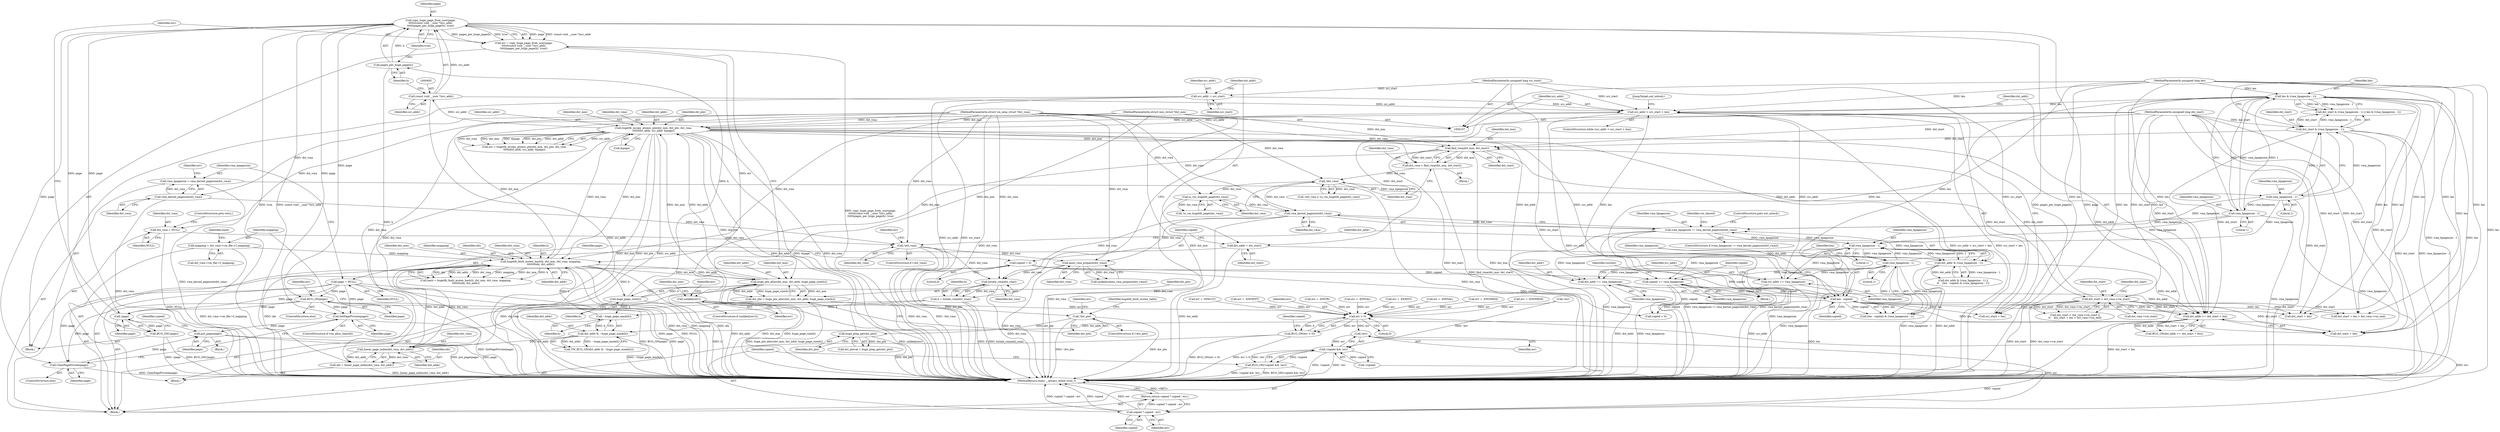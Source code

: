 digraph "0_linux_29ec90660d68bbdd69507c1c8b4e33aa299278b1_2@API" {
"1000402" [label="(Call,copy_huge_page_from_user(page,\n\t\t\t\t\t\t(const void __user *)src_addr,\n\t\t\t\t\t\tpages_per_huge_page(h), true))"];
"1000398" [label="(Call,!page)"];
"1000402" [label="(Call,copy_huge_page_from_user(page,\n\t\t\t\t\t\t(const void __user *)src_addr,\n\t\t\t\t\t\tpages_per_huge_page(h), true))"];
"1000404" [label="(Call,(const void __user *)src_addr)"];
"1000368" [label="(Call,hugetlb_mcopy_atomic_pte(dst_mm, dst_pte, dst_vma,\n\t\t\t\t\t\tdst_addr, src_addr, &page))"];
"1000332" [label="(Call,huge_pte_alloc(dst_mm, dst_addr, huge_page_size(h)))"];
"1000314" [label="(Call,hugetlb_fault_mutex_hash(h, dst_mm, dst_vma, mapping,\n\t\t\t\t\t\t\t\tidx, dst_addr))"];
"1000298" [label="(Call,~huge_page_mask(h))"];
"1000335" [label="(Call,huge_page_size(h))"];
"1000277" [label="(Call,h = hstate_vma(dst_vma))"];
"1000279" [label="(Call,hstate_vma(dst_vma))"];
"1000188" [label="(Call,!dst_vma)"];
"1000167" [label="(Call,vma_kernel_pagesize(dst_vma))"];
"1000109" [label="(MethodParameterIn,struct vm_area_struct *dst_vma)"];
"1000424" [label="(Call,dst_vma = NULL)"];
"1000238" [label="(Call,vma_kernel_pagesize(dst_vma))"];
"1000205" [label="(Call,is_vm_hugetlb_page(dst_vma))"];
"1000202" [label="(Call,!dst_vma)"];
"1000195" [label="(Call,dst_vma = find_vma(dst_mm, dst_start))"];
"1000197" [label="(Call,find_vma(dst_mm, dst_start))"];
"1000108" [label="(MethodParameterIn,struct mm_struct *dst_mm)"];
"1000175" [label="(Call,dst_start & (vma_hpagesize - 1))"];
"1000110" [label="(MethodParameterIn,unsigned long dst_start)"];
"1000177" [label="(Call,vma_hpagesize - 1)"];
"1000165" [label="(Call,vma_hpagesize = vma_kernel_pagesize(dst_vma))"];
"1000218" [label="(Call,dst_start < dst_vma->vm_start)"];
"1000274" [label="(Call,anon_vma_prepare(dst_vma))"];
"1000302" [label="(Call,linear_page_index(dst_vma, dst_addr))"];
"1000296" [label="(Call,dst_addr & ~huge_page_mask(h))"];
"1000290" [label="(Call,dst_addr >= dst_start + len)"];
"1000435" [label="(Call,dst_addr += vma_hpagesize)"];
"1000253" [label="(Call,vma_hpagesize - 1)"];
"1000236" [label="(Call,vma_hpagesize != vma_kernel_pagesize(dst_vma))"];
"1000260" [label="(Call,vma_hpagesize - 1)"];
"1000182" [label="(Call,vma_hpagesize - 1)"];
"1000251" [label="(Call,dst_addr & (vma_hpagesize - 1))"];
"1000156" [label="(Call,dst_addr = dst_start)"];
"1000112" [label="(MethodParameterIn,unsigned long len)"];
"1000180" [label="(Call,len & (vma_hpagesize - 1))"];
"1000257" [label="(Call,len - copied)"];
"1000441" [label="(Call,copied += vma_hpagesize)"];
"1000159" [label="(Call,copied = 0)"];
"1000305" [label="(Call,mapping = dst_vma->vm_file->f_mapping)"];
"1000300" [label="(Call,idx = linear_page_index(dst_vma, dst_addr))"];
"1000353" [label="(Call,huge_ptep_get(dst_pte))"];
"1000338" [label="(Call,!dst_pte)"];
"1000330" [label="(Call,dst_pte = huge_pte_alloc(dst_mm, dst_addr, huge_page_size(h)))"];
"1000282" [label="(Call,src_addr < src_start + len)"];
"1000153" [label="(Call,src_addr = src_start)"];
"1000111" [label="(MethodParameterIn,unsigned long src_start)"];
"1000438" [label="(Call,src_addr += vma_hpagesize)"];
"1000407" [label="(Call,pages_per_huge_page(h))"];
"1000429" [label="(Call,BUG_ON(page))"];
"1000162" [label="(Call,page = NULL)"];
"1000397" [label="(Call,BUG_ON(!page))"];
"1000400" [label="(Call,err = copy_huge_page_from_user(page,\n\t\t\t\t\t\t(const void __user *)src_addr,\n\t\t\t\t\t\tpages_per_huge_page(h), true))"];
"1000411" [label="(Call,unlikely(err))"];
"1000478" [label="(Call,err > 0)"];
"1000477" [label="(Call,BUG_ON(err > 0))"];
"1000485" [label="(Call,!err)"];
"1000482" [label="(Call,!copied && !err)"];
"1000481" [label="(Call,BUG_ON(!copied && !err))"];
"1000488" [label="(Call,copied ? copied : err)"];
"1000487" [label="(Return,return copied ? copied : err;)"];
"1000466" [label="(Call,SetPagePrivate(page))"];
"1000471" [label="(Call,put_page(page))"];
"1000469" [label="(Call,ClearPagePrivate(page))"];
"1000474" [label="(Call,copied < 0)"];
"1000315" [label="(Identifier,h)"];
"1000198" [label="(Identifier,dst_mm)"];
"1000429" [label="(Call,BUG_ON(page))"];
"1000182" [label="(Call,vma_hpagesize - 1)"];
"1000199" [label="(Identifier,dst_start)"];
"1000482" [label="(Call,!copied && !err)"];
"1000402" [label="(Call,copy_huge_page_from_user(page,\n\t\t\t\t\t\t(const void __user *)src_addr,\n\t\t\t\t\t\tpages_per_huge_page(h), true))"];
"1000478" [label="(Call,err > 0)"];
"1000168" [label="(Identifier,dst_vma)"];
"1000295" [label="(Call,VM_BUG_ON(dst_addr & ~huge_page_mask(h)))"];
"1000441" [label="(Call,copied += vma_hpagesize)"];
"1000438" [label="(Call,src_addr += vma_hpagesize)"];
"1000204" [label="(Call,!is_vm_hugetlb_page(dst_vma))"];
"1000338" [label="(Call,!dst_pte)"];
"1000287" [label="(Block,)"];
"1000463" [label="(Block,)"];
"1000190" [label="(Block,)"];
"1000344" [label="(Identifier,hugetlb_fault_mutex_table)"];
"1000195" [label="(Call,dst_vma = find_vma(dst_mm, dst_start))"];
"1000154" [label="(Identifier,src_addr)"];
"1000170" [label="(Identifier,err)"];
"1000337" [label="(ControlStructure,if (!dst_pte))"];
"1000348" [label="(Identifier,err)"];
"1000437" [label="(Identifier,vma_hpagesize)"];
"1000205" [label="(Call,is_vm_hugetlb_page(dst_vma))"];
"1000280" [label="(Identifier,dst_vma)"];
"1000164" [label="(Identifier,NULL)"];
"1000443" [label="(Identifier,vma_hpagesize)"];
"1000175" [label="(Call,dst_start & (vma_hpagesize - 1))"];
"1000112" [label="(MethodParameterIn,unsigned long len)"];
"1000488" [label="(Call,copied ? copied : err)"];
"1000469" [label="(Call,ClearPagePrivate(page))"];
"1000231" [label="(Call,err = -EINVAL)"];
"1000178" [label="(Identifier,vma_hpagesize)"];
"1000242" [label="(Identifier,vm_shared)"];
"1000301" [label="(Identifier,idx)"];
"1000415" [label="(Identifier,err)"];
"1000219" [label="(Identifier,dst_start)"];
"1000236" [label="(Call,vma_hpagesize != vma_kernel_pagesize(dst_vma))"];
"1000486" [label="(Identifier,err)"];
"1000110" [label="(MethodParameterIn,unsigned long dst_start)"];
"1000330" [label="(Call,dst_pte = huge_pte_alloc(dst_mm, dst_addr, huge_page_size(h)))"];
"1000454" [label="(JumpTarget,out_unlock:)"];
"1000440" [label="(Identifier,vma_hpagesize)"];
"1000468" [label="(ControlStructure,else)"];
"1000404" [label="(Call,(const void __user *)src_addr)"];
"1000487" [label="(Return,return copied ? copied : err;)"];
"1000399" [label="(Identifier,page)"];
"1000466" [label="(Call,SetPagePrivate(page))"];
"1000259" [label="(Identifier,copied)"];
"1000477" [label="(Call,BUG_ON(err > 0))"];
"1000410" [label="(ControlStructure,if (unlikely(err)))"];
"1000273" [label="(Call,unlikely(anon_vma_prepare(dst_vma)))"];
"1000306" [label="(Identifier,mapping)"];
"1000160" [label="(Identifier,copied)"];
"1000480" [label="(Literal,0)"];
"1000305" [label="(Call,mapping = dst_vma->vm_file->f_mapping)"];
"1000412" [label="(Identifier,err)"];
"1000407" [label="(Call,pages_per_huge_page(h))"];
"1000347" [label="(Call,err = -EEXIST)"];
"1000274" [label="(Call,anon_vma_prepare(dst_vma))"];
"1000169" [label="(Call,err = -EINVAL)"];
"1000206" [label="(Identifier,dst_vma)"];
"1000326" [label="(Call,err = -ENOMEM)"];
"1000470" [label="(Identifier,page)"];
"1000373" [label="(Identifier,src_addr)"];
"1000485" [label="(Call,!err)"];
"1000369" [label="(Identifier,dst_mm)"];
"1000334" [label="(Identifier,dst_addr)"];
"1000483" [label="(Call,!copied)"];
"1000467" [label="(Identifier,page)"];
"1000371" [label="(Identifier,dst_vma)"];
"1000281" [label="(ControlStructure,while (src_addr < src_start + len))"];
"1000316" [label="(Identifier,dst_mm)"];
"1000189" [label="(Identifier,dst_vma)"];
"1000279" [label="(Call,hstate_vma(dst_vma))"];
"1000255" [label="(Literal,1)"];
"1000161" [label="(Literal,0)"];
"1000296" [label="(Call,dst_addr & ~huge_page_mask(h))"];
"1000167" [label="(Call,vma_kernel_pagesize(dst_vma))"];
"1000196" [label="(Identifier,dst_vma)"];
"1000201" [label="(Call,!dst_vma || !is_vm_hugetlb_page(dst_vma))"];
"1000179" [label="(Literal,1)"];
"1000432" [label="(Call,!err)"];
"1000183" [label="(Identifier,vma_hpagesize)"];
"1000225" [label="(Identifier,dst_start)"];
"1000312" [label="(Call,hash = hugetlb_fault_mutex_hash(h, dst_mm, dst_vma, mapping,\n\t\t\t\t\t\t\t\tidx, dst_addr))"];
"1000318" [label="(Identifier,mapping)"];
"1000250" [label="(Call,dst_addr & (vma_hpagesize - 1) ||\n\t\t    (len - copied) & (vma_hpagesize - 1))"];
"1000253" [label="(Call,vma_hpagesize - 1)"];
"1000298" [label="(Call,~huge_page_mask(h))"];
"1000218" [label="(Call,dst_start < dst_vma->vm_start)"];
"1000111" [label="(MethodParameterIn,unsigned long src_start)"];
"1000264" [label="(Call,err = -ENOMEM)"];
"1000354" [label="(Identifier,dst_pte)"];
"1000282" [label="(Call,src_addr < src_start + len)"];
"1000353" [label="(Call,huge_ptep_get(dst_pte))"];
"1000435" [label="(Call,dst_addr += vma_hpagesize)"];
"1000439" [label="(Identifier,src_addr)"];
"1000158" [label="(Identifier,dst_start)"];
"1000414" [label="(Call,err = -EFAULT)"];
"1000299" [label="(Identifier,h)"];
"1000302" [label="(Call,linear_page_index(dst_vma, dst_addr))"];
"1000409" [label="(Identifier,true)"];
"1000162" [label="(Call,page = NULL)"];
"1000442" [label="(Identifier,copied)"];
"1000277" [label="(Call,h = hstate_vma(dst_vma))"];
"1000403" [label="(Identifier,page)"];
"1000481" [label="(Call,BUG_ON(!copied && !err))"];
"1000333" [label="(Identifier,dst_mm)"];
"1000262" [label="(Literal,1)"];
"1000430" [label="(Identifier,page)"];
"1000464" [label="(ControlStructure,if (vm_alloc_shared))"];
"1000304" [label="(Identifier,dst_addr)"];
"1000374" [label="(Call,&page)"];
"1000401" [label="(Identifier,err)"];
"1000220" [label="(Call,dst_vma->vm_start)"];
"1000422" [label="(Identifier,dst_mm)"];
"1000427" [label="(ControlStructure,goto retry;)"];
"1000224" [label="(Call,dst_start + len)"];
"1000109" [label="(MethodParameterIn,struct vm_area_struct *dst_vma)"];
"1000188" [label="(Call,!dst_vma)"];
"1000408" [label="(Identifier,h)"];
"1000397" [label="(Call,BUG_ON(!page))"];
"1000319" [label="(Identifier,idx)"];
"1000235" [label="(ControlStructure,if (vma_hpagesize != vma_kernel_pagesize(dst_vma)))"];
"1000239" [label="(Identifier,dst_vma)"];
"1000176" [label="(Identifier,dst_start)"];
"1000203" [label="(Identifier,dst_vma)"];
"1000428" [label="(ControlStructure,else)"];
"1000180" [label="(Call,len & (vma_hpagesize - 1))"];
"1000257" [label="(Call,len - copied)"];
"1000411" [label="(Call,unlikely(err))"];
"1000184" [label="(Literal,1)"];
"1000223" [label="(Call,dst_start + len > dst_vma->vm_end)"];
"1000202" [label="(Call,!dst_vma)"];
"1000433" [label="(Identifier,err)"];
"1000425" [label="(Identifier,dst_vma)"];
"1000368" [label="(Call,hugetlb_mcopy_atomic_pte(dst_mm, dst_pte, dst_vma,\n\t\t\t\t\t\tdst_addr, src_addr, &page))"];
"1000177" [label="(Call,vma_hpagesize - 1)"];
"1000157" [label="(Identifier,dst_addr)"];
"1000331" [label="(Identifier,dst_pte)"];
"1000400" [label="(Call,err = copy_huge_page_from_user(page,\n\t\t\t\t\t\t(const void __user *)src_addr,\n\t\t\t\t\t\tpages_per_huge_page(h), true))"];
"1000191" [label="(Call,err = -ENOENT)"];
"1000335" [label="(Call,huge_page_size(h))"];
"1000275" [label="(Identifier,dst_vma)"];
"1000339" [label="(Identifier,dst_pte)"];
"1000291" [label="(Identifier,dst_addr)"];
"1000320" [label="(Identifier,dst_addr)"];
"1000283" [label="(Identifier,src_addr)"];
"1000424" [label="(Call,dst_vma = NULL)"];
"1000434" [label="(Block,)"];
"1000289" [label="(Call,BUG_ON(dst_addr >= dst_start + len))"];
"1000187" [label="(ControlStructure,if (!dst_vma))"];
"1000406" [label="(Identifier,src_addr)"];
"1000471" [label="(Call,put_page(page))"];
"1000260" [label="(Call,vma_hpagesize - 1)"];
"1000181" [label="(Identifier,len)"];
"1000251" [label="(Call,dst_addr & (vma_hpagesize - 1))"];
"1000240" [label="(ControlStructure,goto out_unlock;)"];
"1000475" [label="(Identifier,copied)"];
"1000256" [label="(Call,(len - copied) & (vma_hpagesize - 1))"];
"1000254" [label="(Identifier,vma_hpagesize)"];
"1000372" [label="(Identifier,dst_addr)"];
"1000155" [label="(Identifier,src_start)"];
"1000490" [label="(Identifier,copied)"];
"1000303" [label="(Identifier,dst_vma)"];
"1000479" [label="(Identifier,err)"];
"1000166" [label="(Identifier,vma_hpagesize)"];
"1000370" [label="(Identifier,dst_pte)"];
"1000484" [label="(Identifier,copied)"];
"1000258" [label="(Identifier,len)"];
"1000163" [label="(Identifier,page)"];
"1000307" [label="(Call,dst_vma->vm_file->f_mapping)"];
"1000217" [label="(Call,dst_start < dst_vma->vm_start ||\n\t\t    dst_start + len > dst_vma->vm_end)"];
"1000366" [label="(Call,err = hugetlb_mcopy_atomic_pte(dst_mm, dst_pte, dst_vma,\n\t\t\t\t\t\tdst_addr, src_addr, &page))"];
"1000197" [label="(Call,find_vma(dst_mm, dst_start))"];
"1000278" [label="(Identifier,h)"];
"1000153" [label="(Call,src_addr = src_start)"];
"1000446" [label="(Identifier,current)"];
"1000284" [label="(Call,src_start + len)"];
"1000252" [label="(Identifier,dst_addr)"];
"1000447" [label="(Call,err = -EINTR)"];
"1000174" [label="(Call,dst_start & (vma_hpagesize - 1) || len & (vma_hpagesize - 1))"];
"1000108" [label="(MethodParameterIn,struct mm_struct *dst_mm)"];
"1000156" [label="(Call,dst_addr = dst_start)"];
"1000491" [label="(Identifier,err)"];
"1000472" [label="(Identifier,page)"];
"1000114" [label="(Block,)"];
"1000436" [label="(Identifier,dst_addr)"];
"1000292" [label="(Call,dst_start + len)"];
"1000391" [label="(Block,)"];
"1000159" [label="(Call,copied = 0)"];
"1000290" [label="(Call,dst_addr >= dst_start + len)"];
"1000317" [label="(Identifier,dst_vma)"];
"1000238" [label="(Call,vma_kernel_pagesize(dst_vma))"];
"1000192" [label="(Identifier,err)"];
"1000261" [label="(Identifier,vma_hpagesize)"];
"1000237" [label="(Identifier,vma_hpagesize)"];
"1000314" [label="(Call,hugetlb_fault_mutex_hash(h, dst_mm, dst_vma, mapping,\n\t\t\t\t\t\t\t\tidx, dst_addr))"];
"1000300" [label="(Call,idx = linear_page_index(dst_vma, dst_addr))"];
"1000313" [label="(Identifier,hash)"];
"1000426" [label="(Identifier,NULL)"];
"1000492" [label="(MethodReturn,static __always_inline ssize_t)"];
"1000165" [label="(Call,vma_hpagesize = vma_kernel_pagesize(dst_vma))"];
"1000332" [label="(Call,huge_pte_alloc(dst_mm, dst_addr, huge_page_size(h)))"];
"1000351" [label="(Call,dst_pteval = huge_ptep_get(dst_pte))"];
"1000398" [label="(Call,!page)"];
"1000297" [label="(Identifier,dst_addr)"];
"1000489" [label="(Identifier,copied)"];
"1000336" [label="(Identifier,h)"];
"1000402" -> "1000400"  [label="AST: "];
"1000402" -> "1000409"  [label="CFG: "];
"1000403" -> "1000402"  [label="AST: "];
"1000404" -> "1000402"  [label="AST: "];
"1000407" -> "1000402"  [label="AST: "];
"1000409" -> "1000402"  [label="AST: "];
"1000400" -> "1000402"  [label="CFG: "];
"1000402" -> "1000492"  [label="DDG: true"];
"1000402" -> "1000492"  [label="DDG: (const void __user *)src_addr"];
"1000402" -> "1000492"  [label="DDG: pages_per_huge_page(h)"];
"1000402" -> "1000492"  [label="DDG: page"];
"1000402" -> "1000398"  [label="DDG: page"];
"1000402" -> "1000400"  [label="DDG: page"];
"1000402" -> "1000400"  [label="DDG: (const void __user *)src_addr"];
"1000402" -> "1000400"  [label="DDG: pages_per_huge_page(h)"];
"1000402" -> "1000400"  [label="DDG: true"];
"1000398" -> "1000402"  [label="DDG: page"];
"1000404" -> "1000402"  [label="DDG: src_addr"];
"1000407" -> "1000402"  [label="DDG: h"];
"1000402" -> "1000429"  [label="DDG: page"];
"1000402" -> "1000466"  [label="DDG: page"];
"1000402" -> "1000469"  [label="DDG: page"];
"1000398" -> "1000397"  [label="AST: "];
"1000398" -> "1000399"  [label="CFG: "];
"1000399" -> "1000398"  [label="AST: "];
"1000397" -> "1000398"  [label="CFG: "];
"1000398" -> "1000397"  [label="DDG: page"];
"1000429" -> "1000398"  [label="DDG: page"];
"1000162" -> "1000398"  [label="DDG: page"];
"1000404" -> "1000406"  [label="CFG: "];
"1000405" -> "1000404"  [label="AST: "];
"1000406" -> "1000404"  [label="AST: "];
"1000408" -> "1000404"  [label="CFG: "];
"1000404" -> "1000492"  [label="DDG: src_addr"];
"1000404" -> "1000282"  [label="DDG: src_addr"];
"1000368" -> "1000404"  [label="DDG: src_addr"];
"1000368" -> "1000366"  [label="AST: "];
"1000368" -> "1000374"  [label="CFG: "];
"1000369" -> "1000368"  [label="AST: "];
"1000370" -> "1000368"  [label="AST: "];
"1000371" -> "1000368"  [label="AST: "];
"1000372" -> "1000368"  [label="AST: "];
"1000373" -> "1000368"  [label="AST: "];
"1000374" -> "1000368"  [label="AST: "];
"1000366" -> "1000368"  [label="CFG: "];
"1000368" -> "1000492"  [label="DDG: dst_mm"];
"1000368" -> "1000492"  [label="DDG: dst_pte"];
"1000368" -> "1000492"  [label="DDG: src_addr"];
"1000368" -> "1000492"  [label="DDG: dst_addr"];
"1000368" -> "1000492"  [label="DDG: &page"];
"1000368" -> "1000492"  [label="DDG: dst_vma"];
"1000368" -> "1000197"  [label="DDG: dst_mm"];
"1000368" -> "1000251"  [label="DDG: dst_addr"];
"1000368" -> "1000282"  [label="DDG: src_addr"];
"1000368" -> "1000290"  [label="DDG: dst_addr"];
"1000368" -> "1000302"  [label="DDG: dst_vma"];
"1000368" -> "1000314"  [label="DDG: dst_mm"];
"1000368" -> "1000366"  [label="DDG: src_addr"];
"1000368" -> "1000366"  [label="DDG: dst_vma"];
"1000368" -> "1000366"  [label="DDG: dst_mm"];
"1000368" -> "1000366"  [label="DDG: &page"];
"1000368" -> "1000366"  [label="DDG: dst_pte"];
"1000368" -> "1000366"  [label="DDG: dst_addr"];
"1000332" -> "1000368"  [label="DDG: dst_mm"];
"1000332" -> "1000368"  [label="DDG: dst_addr"];
"1000108" -> "1000368"  [label="DDG: dst_mm"];
"1000353" -> "1000368"  [label="DDG: dst_pte"];
"1000314" -> "1000368"  [label="DDG: dst_vma"];
"1000109" -> "1000368"  [label="DDG: dst_vma"];
"1000282" -> "1000368"  [label="DDG: src_addr"];
"1000368" -> "1000435"  [label="DDG: dst_addr"];
"1000368" -> "1000438"  [label="DDG: src_addr"];
"1000332" -> "1000330"  [label="AST: "];
"1000332" -> "1000335"  [label="CFG: "];
"1000333" -> "1000332"  [label="AST: "];
"1000334" -> "1000332"  [label="AST: "];
"1000335" -> "1000332"  [label="AST: "];
"1000330" -> "1000332"  [label="CFG: "];
"1000332" -> "1000492"  [label="DDG: dst_addr"];
"1000332" -> "1000492"  [label="DDG: dst_mm"];
"1000332" -> "1000492"  [label="DDG: huge_page_size(h)"];
"1000332" -> "1000330"  [label="DDG: dst_mm"];
"1000332" -> "1000330"  [label="DDG: dst_addr"];
"1000332" -> "1000330"  [label="DDG: huge_page_size(h)"];
"1000314" -> "1000332"  [label="DDG: dst_mm"];
"1000314" -> "1000332"  [label="DDG: dst_addr"];
"1000108" -> "1000332"  [label="DDG: dst_mm"];
"1000335" -> "1000332"  [label="DDG: h"];
"1000314" -> "1000312"  [label="AST: "];
"1000314" -> "1000320"  [label="CFG: "];
"1000315" -> "1000314"  [label="AST: "];
"1000316" -> "1000314"  [label="AST: "];
"1000317" -> "1000314"  [label="AST: "];
"1000318" -> "1000314"  [label="AST: "];
"1000319" -> "1000314"  [label="AST: "];
"1000320" -> "1000314"  [label="AST: "];
"1000312" -> "1000314"  [label="CFG: "];
"1000314" -> "1000492"  [label="DDG: mapping"];
"1000314" -> "1000492"  [label="DDG: idx"];
"1000314" -> "1000492"  [label="DDG: dst_vma"];
"1000314" -> "1000312"  [label="DDG: idx"];
"1000314" -> "1000312"  [label="DDG: dst_addr"];
"1000314" -> "1000312"  [label="DDG: dst_vma"];
"1000314" -> "1000312"  [label="DDG: mapping"];
"1000314" -> "1000312"  [label="DDG: dst_mm"];
"1000314" -> "1000312"  [label="DDG: h"];
"1000298" -> "1000314"  [label="DDG: h"];
"1000197" -> "1000314"  [label="DDG: dst_mm"];
"1000108" -> "1000314"  [label="DDG: dst_mm"];
"1000302" -> "1000314"  [label="DDG: dst_vma"];
"1000302" -> "1000314"  [label="DDG: dst_addr"];
"1000109" -> "1000314"  [label="DDG: dst_vma"];
"1000305" -> "1000314"  [label="DDG: mapping"];
"1000300" -> "1000314"  [label="DDG: idx"];
"1000314" -> "1000335"  [label="DDG: h"];
"1000298" -> "1000296"  [label="AST: "];
"1000298" -> "1000299"  [label="CFG: "];
"1000299" -> "1000298"  [label="AST: "];
"1000296" -> "1000298"  [label="CFG: "];
"1000298" -> "1000296"  [label="DDG: h"];
"1000335" -> "1000298"  [label="DDG: h"];
"1000277" -> "1000298"  [label="DDG: h"];
"1000335" -> "1000336"  [label="CFG: "];
"1000336" -> "1000335"  [label="AST: "];
"1000335" -> "1000492"  [label="DDG: h"];
"1000335" -> "1000407"  [label="DDG: h"];
"1000277" -> "1000114"  [label="AST: "];
"1000277" -> "1000279"  [label="CFG: "];
"1000278" -> "1000277"  [label="AST: "];
"1000279" -> "1000277"  [label="AST: "];
"1000283" -> "1000277"  [label="CFG: "];
"1000277" -> "1000492"  [label="DDG: h"];
"1000277" -> "1000492"  [label="DDG: hstate_vma(dst_vma)"];
"1000279" -> "1000277"  [label="DDG: dst_vma"];
"1000279" -> "1000280"  [label="CFG: "];
"1000280" -> "1000279"  [label="AST: "];
"1000279" -> "1000492"  [label="DDG: dst_vma"];
"1000188" -> "1000279"  [label="DDG: dst_vma"];
"1000238" -> "1000279"  [label="DDG: dst_vma"];
"1000274" -> "1000279"  [label="DDG: dst_vma"];
"1000109" -> "1000279"  [label="DDG: dst_vma"];
"1000279" -> "1000302"  [label="DDG: dst_vma"];
"1000188" -> "1000187"  [label="AST: "];
"1000188" -> "1000189"  [label="CFG: "];
"1000189" -> "1000188"  [label="AST: "];
"1000192" -> "1000188"  [label="CFG: "];
"1000252" -> "1000188"  [label="CFG: "];
"1000188" -> "1000492"  [label="DDG: !dst_vma"];
"1000188" -> "1000492"  [label="DDG: dst_vma"];
"1000167" -> "1000188"  [label="DDG: dst_vma"];
"1000424" -> "1000188"  [label="DDG: dst_vma"];
"1000109" -> "1000188"  [label="DDG: dst_vma"];
"1000188" -> "1000274"  [label="DDG: dst_vma"];
"1000167" -> "1000165"  [label="AST: "];
"1000167" -> "1000168"  [label="CFG: "];
"1000168" -> "1000167"  [label="AST: "];
"1000165" -> "1000167"  [label="CFG: "];
"1000167" -> "1000492"  [label="DDG: dst_vma"];
"1000167" -> "1000165"  [label="DDG: dst_vma"];
"1000109" -> "1000167"  [label="DDG: dst_vma"];
"1000109" -> "1000107"  [label="AST: "];
"1000109" -> "1000492"  [label="DDG: dst_vma"];
"1000109" -> "1000195"  [label="DDG: dst_vma"];
"1000109" -> "1000202"  [label="DDG: dst_vma"];
"1000109" -> "1000205"  [label="DDG: dst_vma"];
"1000109" -> "1000238"  [label="DDG: dst_vma"];
"1000109" -> "1000274"  [label="DDG: dst_vma"];
"1000109" -> "1000302"  [label="DDG: dst_vma"];
"1000109" -> "1000424"  [label="DDG: dst_vma"];
"1000424" -> "1000391"  [label="AST: "];
"1000424" -> "1000426"  [label="CFG: "];
"1000425" -> "1000424"  [label="AST: "];
"1000426" -> "1000424"  [label="AST: "];
"1000427" -> "1000424"  [label="CFG: "];
"1000424" -> "1000492"  [label="DDG: NULL"];
"1000238" -> "1000236"  [label="AST: "];
"1000238" -> "1000239"  [label="CFG: "];
"1000239" -> "1000238"  [label="AST: "];
"1000236" -> "1000238"  [label="CFG: "];
"1000238" -> "1000492"  [label="DDG: dst_vma"];
"1000238" -> "1000236"  [label="DDG: dst_vma"];
"1000205" -> "1000238"  [label="DDG: dst_vma"];
"1000202" -> "1000238"  [label="DDG: dst_vma"];
"1000238" -> "1000274"  [label="DDG: dst_vma"];
"1000205" -> "1000204"  [label="AST: "];
"1000205" -> "1000206"  [label="CFG: "];
"1000206" -> "1000205"  [label="AST: "];
"1000204" -> "1000205"  [label="CFG: "];
"1000205" -> "1000492"  [label="DDG: dst_vma"];
"1000205" -> "1000204"  [label="DDG: dst_vma"];
"1000202" -> "1000205"  [label="DDG: dst_vma"];
"1000202" -> "1000201"  [label="AST: "];
"1000202" -> "1000203"  [label="CFG: "];
"1000203" -> "1000202"  [label="AST: "];
"1000206" -> "1000202"  [label="CFG: "];
"1000201" -> "1000202"  [label="CFG: "];
"1000202" -> "1000492"  [label="DDG: dst_vma"];
"1000202" -> "1000201"  [label="DDG: dst_vma"];
"1000195" -> "1000202"  [label="DDG: dst_vma"];
"1000195" -> "1000190"  [label="AST: "];
"1000195" -> "1000197"  [label="CFG: "];
"1000196" -> "1000195"  [label="AST: "];
"1000197" -> "1000195"  [label="AST: "];
"1000203" -> "1000195"  [label="CFG: "];
"1000195" -> "1000492"  [label="DDG: find_vma(dst_mm, dst_start)"];
"1000197" -> "1000195"  [label="DDG: dst_mm"];
"1000197" -> "1000195"  [label="DDG: dst_start"];
"1000197" -> "1000199"  [label="CFG: "];
"1000198" -> "1000197"  [label="AST: "];
"1000199" -> "1000197"  [label="AST: "];
"1000197" -> "1000492"  [label="DDG: dst_start"];
"1000197" -> "1000492"  [label="DDG: dst_mm"];
"1000108" -> "1000197"  [label="DDG: dst_mm"];
"1000175" -> "1000197"  [label="DDG: dst_start"];
"1000110" -> "1000197"  [label="DDG: dst_start"];
"1000218" -> "1000197"  [label="DDG: dst_start"];
"1000197" -> "1000218"  [label="DDG: dst_start"];
"1000108" -> "1000107"  [label="AST: "];
"1000108" -> "1000492"  [label="DDG: dst_mm"];
"1000175" -> "1000174"  [label="AST: "];
"1000175" -> "1000177"  [label="CFG: "];
"1000176" -> "1000175"  [label="AST: "];
"1000177" -> "1000175"  [label="AST: "];
"1000181" -> "1000175"  [label="CFG: "];
"1000174" -> "1000175"  [label="CFG: "];
"1000175" -> "1000492"  [label="DDG: dst_start"];
"1000175" -> "1000492"  [label="DDG: vma_hpagesize - 1"];
"1000175" -> "1000174"  [label="DDG: dst_start"];
"1000175" -> "1000174"  [label="DDG: vma_hpagesize - 1"];
"1000110" -> "1000175"  [label="DDG: dst_start"];
"1000177" -> "1000175"  [label="DDG: vma_hpagesize"];
"1000177" -> "1000175"  [label="DDG: 1"];
"1000175" -> "1000290"  [label="DDG: dst_start"];
"1000175" -> "1000292"  [label="DDG: dst_start"];
"1000110" -> "1000107"  [label="AST: "];
"1000110" -> "1000492"  [label="DDG: dst_start"];
"1000110" -> "1000156"  [label="DDG: dst_start"];
"1000110" -> "1000218"  [label="DDG: dst_start"];
"1000110" -> "1000223"  [label="DDG: dst_start"];
"1000110" -> "1000224"  [label="DDG: dst_start"];
"1000110" -> "1000290"  [label="DDG: dst_start"];
"1000110" -> "1000292"  [label="DDG: dst_start"];
"1000177" -> "1000179"  [label="CFG: "];
"1000178" -> "1000177"  [label="AST: "];
"1000179" -> "1000177"  [label="AST: "];
"1000177" -> "1000492"  [label="DDG: vma_hpagesize"];
"1000165" -> "1000177"  [label="DDG: vma_hpagesize"];
"1000177" -> "1000182"  [label="DDG: vma_hpagesize"];
"1000177" -> "1000236"  [label="DDG: vma_hpagesize"];
"1000177" -> "1000253"  [label="DDG: vma_hpagesize"];
"1000165" -> "1000114"  [label="AST: "];
"1000166" -> "1000165"  [label="AST: "];
"1000170" -> "1000165"  [label="CFG: "];
"1000165" -> "1000492"  [label="DDG: vma_kernel_pagesize(dst_vma)"];
"1000218" -> "1000217"  [label="AST: "];
"1000218" -> "1000220"  [label="CFG: "];
"1000219" -> "1000218"  [label="AST: "];
"1000220" -> "1000218"  [label="AST: "];
"1000225" -> "1000218"  [label="CFG: "];
"1000217" -> "1000218"  [label="CFG: "];
"1000218" -> "1000492"  [label="DDG: dst_start"];
"1000218" -> "1000492"  [label="DDG: dst_vma->vm_start"];
"1000218" -> "1000217"  [label="DDG: dst_start"];
"1000218" -> "1000217"  [label="DDG: dst_vma->vm_start"];
"1000218" -> "1000223"  [label="DDG: dst_start"];
"1000218" -> "1000224"  [label="DDG: dst_start"];
"1000218" -> "1000290"  [label="DDG: dst_start"];
"1000218" -> "1000292"  [label="DDG: dst_start"];
"1000274" -> "1000273"  [label="AST: "];
"1000274" -> "1000275"  [label="CFG: "];
"1000275" -> "1000274"  [label="AST: "];
"1000273" -> "1000274"  [label="CFG: "];
"1000274" -> "1000492"  [label="DDG: dst_vma"];
"1000274" -> "1000273"  [label="DDG: dst_vma"];
"1000302" -> "1000300"  [label="AST: "];
"1000302" -> "1000304"  [label="CFG: "];
"1000303" -> "1000302"  [label="AST: "];
"1000304" -> "1000302"  [label="AST: "];
"1000300" -> "1000302"  [label="CFG: "];
"1000302" -> "1000300"  [label="DDG: dst_vma"];
"1000302" -> "1000300"  [label="DDG: dst_addr"];
"1000296" -> "1000302"  [label="DDG: dst_addr"];
"1000296" -> "1000295"  [label="AST: "];
"1000297" -> "1000296"  [label="AST: "];
"1000295" -> "1000296"  [label="CFG: "];
"1000296" -> "1000492"  [label="DDG: ~huge_page_mask(h)"];
"1000296" -> "1000295"  [label="DDG: dst_addr"];
"1000296" -> "1000295"  [label="DDG: ~huge_page_mask(h)"];
"1000290" -> "1000296"  [label="DDG: dst_addr"];
"1000290" -> "1000289"  [label="AST: "];
"1000290" -> "1000292"  [label="CFG: "];
"1000291" -> "1000290"  [label="AST: "];
"1000292" -> "1000290"  [label="AST: "];
"1000289" -> "1000290"  [label="CFG: "];
"1000290" -> "1000492"  [label="DDG: dst_start + len"];
"1000290" -> "1000289"  [label="DDG: dst_addr"];
"1000290" -> "1000289"  [label="DDG: dst_start + len"];
"1000435" -> "1000290"  [label="DDG: dst_addr"];
"1000251" -> "1000290"  [label="DDG: dst_addr"];
"1000112" -> "1000290"  [label="DDG: len"];
"1000180" -> "1000290"  [label="DDG: len"];
"1000257" -> "1000290"  [label="DDG: len"];
"1000435" -> "1000434"  [label="AST: "];
"1000435" -> "1000437"  [label="CFG: "];
"1000436" -> "1000435"  [label="AST: "];
"1000437" -> "1000435"  [label="AST: "];
"1000439" -> "1000435"  [label="CFG: "];
"1000435" -> "1000492"  [label="DDG: dst_addr"];
"1000253" -> "1000435"  [label="DDG: vma_hpagesize"];
"1000260" -> "1000435"  [label="DDG: vma_hpagesize"];
"1000253" -> "1000251"  [label="AST: "];
"1000253" -> "1000255"  [label="CFG: "];
"1000254" -> "1000253"  [label="AST: "];
"1000255" -> "1000253"  [label="AST: "];
"1000251" -> "1000253"  [label="CFG: "];
"1000253" -> "1000492"  [label="DDG: vma_hpagesize"];
"1000253" -> "1000236"  [label="DDG: vma_hpagesize"];
"1000253" -> "1000251"  [label="DDG: vma_hpagesize"];
"1000253" -> "1000251"  [label="DDG: 1"];
"1000236" -> "1000253"  [label="DDG: vma_hpagesize"];
"1000260" -> "1000253"  [label="DDG: vma_hpagesize"];
"1000182" -> "1000253"  [label="DDG: vma_hpagesize"];
"1000253" -> "1000260"  [label="DDG: vma_hpagesize"];
"1000253" -> "1000438"  [label="DDG: vma_hpagesize"];
"1000253" -> "1000441"  [label="DDG: vma_hpagesize"];
"1000236" -> "1000235"  [label="AST: "];
"1000237" -> "1000236"  [label="AST: "];
"1000240" -> "1000236"  [label="CFG: "];
"1000242" -> "1000236"  [label="CFG: "];
"1000236" -> "1000492"  [label="DDG: vma_hpagesize"];
"1000236" -> "1000492"  [label="DDG: vma_hpagesize != vma_kernel_pagesize(dst_vma)"];
"1000236" -> "1000492"  [label="DDG: vma_kernel_pagesize(dst_vma)"];
"1000260" -> "1000236"  [label="DDG: vma_hpagesize"];
"1000182" -> "1000236"  [label="DDG: vma_hpagesize"];
"1000260" -> "1000256"  [label="AST: "];
"1000260" -> "1000262"  [label="CFG: "];
"1000261" -> "1000260"  [label="AST: "];
"1000262" -> "1000260"  [label="AST: "];
"1000256" -> "1000260"  [label="CFG: "];
"1000260" -> "1000492"  [label="DDG: vma_hpagesize"];
"1000260" -> "1000256"  [label="DDG: vma_hpagesize"];
"1000260" -> "1000256"  [label="DDG: 1"];
"1000260" -> "1000438"  [label="DDG: vma_hpagesize"];
"1000260" -> "1000441"  [label="DDG: vma_hpagesize"];
"1000182" -> "1000180"  [label="AST: "];
"1000182" -> "1000184"  [label="CFG: "];
"1000183" -> "1000182"  [label="AST: "];
"1000184" -> "1000182"  [label="AST: "];
"1000180" -> "1000182"  [label="CFG: "];
"1000182" -> "1000492"  [label="DDG: vma_hpagesize"];
"1000182" -> "1000180"  [label="DDG: vma_hpagesize"];
"1000182" -> "1000180"  [label="DDG: 1"];
"1000251" -> "1000250"  [label="AST: "];
"1000252" -> "1000251"  [label="AST: "];
"1000258" -> "1000251"  [label="CFG: "];
"1000250" -> "1000251"  [label="CFG: "];
"1000251" -> "1000492"  [label="DDG: vma_hpagesize - 1"];
"1000251" -> "1000492"  [label="DDG: dst_addr"];
"1000251" -> "1000250"  [label="DDG: dst_addr"];
"1000251" -> "1000250"  [label="DDG: vma_hpagesize - 1"];
"1000156" -> "1000251"  [label="DDG: dst_addr"];
"1000156" -> "1000114"  [label="AST: "];
"1000156" -> "1000158"  [label="CFG: "];
"1000157" -> "1000156"  [label="AST: "];
"1000158" -> "1000156"  [label="AST: "];
"1000160" -> "1000156"  [label="CFG: "];
"1000156" -> "1000492"  [label="DDG: dst_addr"];
"1000112" -> "1000107"  [label="AST: "];
"1000112" -> "1000492"  [label="DDG: len"];
"1000112" -> "1000180"  [label="DDG: len"];
"1000112" -> "1000223"  [label="DDG: len"];
"1000112" -> "1000224"  [label="DDG: len"];
"1000112" -> "1000257"  [label="DDG: len"];
"1000112" -> "1000282"  [label="DDG: len"];
"1000112" -> "1000284"  [label="DDG: len"];
"1000112" -> "1000292"  [label="DDG: len"];
"1000180" -> "1000174"  [label="AST: "];
"1000181" -> "1000180"  [label="AST: "];
"1000174" -> "1000180"  [label="CFG: "];
"1000180" -> "1000492"  [label="DDG: vma_hpagesize - 1"];
"1000180" -> "1000492"  [label="DDG: len"];
"1000180" -> "1000174"  [label="DDG: len"];
"1000180" -> "1000174"  [label="DDG: vma_hpagesize - 1"];
"1000180" -> "1000223"  [label="DDG: len"];
"1000180" -> "1000224"  [label="DDG: len"];
"1000180" -> "1000257"  [label="DDG: len"];
"1000180" -> "1000282"  [label="DDG: len"];
"1000180" -> "1000284"  [label="DDG: len"];
"1000180" -> "1000292"  [label="DDG: len"];
"1000257" -> "1000256"  [label="AST: "];
"1000257" -> "1000259"  [label="CFG: "];
"1000258" -> "1000257"  [label="AST: "];
"1000259" -> "1000257"  [label="AST: "];
"1000261" -> "1000257"  [label="CFG: "];
"1000257" -> "1000492"  [label="DDG: len"];
"1000257" -> "1000223"  [label="DDG: len"];
"1000257" -> "1000224"  [label="DDG: len"];
"1000257" -> "1000256"  [label="DDG: len"];
"1000257" -> "1000256"  [label="DDG: copied"];
"1000441" -> "1000257"  [label="DDG: copied"];
"1000159" -> "1000257"  [label="DDG: copied"];
"1000257" -> "1000282"  [label="DDG: len"];
"1000257" -> "1000284"  [label="DDG: len"];
"1000257" -> "1000292"  [label="DDG: len"];
"1000257" -> "1000441"  [label="DDG: copied"];
"1000257" -> "1000474"  [label="DDG: copied"];
"1000441" -> "1000434"  [label="AST: "];
"1000441" -> "1000443"  [label="CFG: "];
"1000442" -> "1000441"  [label="AST: "];
"1000443" -> "1000441"  [label="AST: "];
"1000446" -> "1000441"  [label="CFG: "];
"1000441" -> "1000492"  [label="DDG: vma_hpagesize"];
"1000159" -> "1000441"  [label="DDG: copied"];
"1000441" -> "1000474"  [label="DDG: copied"];
"1000159" -> "1000114"  [label="AST: "];
"1000159" -> "1000161"  [label="CFG: "];
"1000160" -> "1000159"  [label="AST: "];
"1000161" -> "1000159"  [label="AST: "];
"1000163" -> "1000159"  [label="CFG: "];
"1000159" -> "1000474"  [label="DDG: copied"];
"1000305" -> "1000287"  [label="AST: "];
"1000305" -> "1000307"  [label="CFG: "];
"1000306" -> "1000305"  [label="AST: "];
"1000307" -> "1000305"  [label="AST: "];
"1000313" -> "1000305"  [label="CFG: "];
"1000305" -> "1000492"  [label="DDG: dst_vma->vm_file->f_mapping"];
"1000300" -> "1000287"  [label="AST: "];
"1000301" -> "1000300"  [label="AST: "];
"1000306" -> "1000300"  [label="CFG: "];
"1000300" -> "1000492"  [label="DDG: linear_page_index(dst_vma, dst_addr)"];
"1000353" -> "1000351"  [label="AST: "];
"1000353" -> "1000354"  [label="CFG: "];
"1000354" -> "1000353"  [label="AST: "];
"1000351" -> "1000353"  [label="CFG: "];
"1000353" -> "1000492"  [label="DDG: dst_pte"];
"1000353" -> "1000351"  [label="DDG: dst_pte"];
"1000338" -> "1000353"  [label="DDG: dst_pte"];
"1000338" -> "1000337"  [label="AST: "];
"1000338" -> "1000339"  [label="CFG: "];
"1000339" -> "1000338"  [label="AST: "];
"1000344" -> "1000338"  [label="CFG: "];
"1000348" -> "1000338"  [label="CFG: "];
"1000338" -> "1000492"  [label="DDG: dst_pte"];
"1000338" -> "1000492"  [label="DDG: !dst_pte"];
"1000330" -> "1000338"  [label="DDG: dst_pte"];
"1000330" -> "1000287"  [label="AST: "];
"1000331" -> "1000330"  [label="AST: "];
"1000339" -> "1000330"  [label="CFG: "];
"1000330" -> "1000492"  [label="DDG: huge_pte_alloc(dst_mm, dst_addr, huge_page_size(h))"];
"1000282" -> "1000281"  [label="AST: "];
"1000282" -> "1000284"  [label="CFG: "];
"1000283" -> "1000282"  [label="AST: "];
"1000284" -> "1000282"  [label="AST: "];
"1000291" -> "1000282"  [label="CFG: "];
"1000454" -> "1000282"  [label="CFG: "];
"1000282" -> "1000492"  [label="DDG: src_addr < src_start + len"];
"1000282" -> "1000492"  [label="DDG: src_start + len"];
"1000282" -> "1000492"  [label="DDG: src_addr"];
"1000153" -> "1000282"  [label="DDG: src_addr"];
"1000438" -> "1000282"  [label="DDG: src_addr"];
"1000111" -> "1000282"  [label="DDG: src_start"];
"1000153" -> "1000114"  [label="AST: "];
"1000153" -> "1000155"  [label="CFG: "];
"1000154" -> "1000153"  [label="AST: "];
"1000155" -> "1000153"  [label="AST: "];
"1000157" -> "1000153"  [label="CFG: "];
"1000153" -> "1000492"  [label="DDG: src_addr"];
"1000153" -> "1000492"  [label="DDG: src_start"];
"1000111" -> "1000153"  [label="DDG: src_start"];
"1000111" -> "1000107"  [label="AST: "];
"1000111" -> "1000492"  [label="DDG: src_start"];
"1000111" -> "1000284"  [label="DDG: src_start"];
"1000438" -> "1000434"  [label="AST: "];
"1000438" -> "1000440"  [label="CFG: "];
"1000439" -> "1000438"  [label="AST: "];
"1000440" -> "1000438"  [label="AST: "];
"1000442" -> "1000438"  [label="CFG: "];
"1000438" -> "1000492"  [label="DDG: src_addr"];
"1000407" -> "1000408"  [label="CFG: "];
"1000408" -> "1000407"  [label="AST: "];
"1000409" -> "1000407"  [label="CFG: "];
"1000407" -> "1000492"  [label="DDG: h"];
"1000429" -> "1000428"  [label="AST: "];
"1000429" -> "1000430"  [label="CFG: "];
"1000430" -> "1000429"  [label="AST: "];
"1000433" -> "1000429"  [label="CFG: "];
"1000429" -> "1000492"  [label="DDG: page"];
"1000429" -> "1000492"  [label="DDG: BUG_ON(page)"];
"1000162" -> "1000429"  [label="DDG: page"];
"1000429" -> "1000466"  [label="DDG: page"];
"1000429" -> "1000469"  [label="DDG: page"];
"1000162" -> "1000114"  [label="AST: "];
"1000162" -> "1000164"  [label="CFG: "];
"1000163" -> "1000162"  [label="AST: "];
"1000164" -> "1000162"  [label="AST: "];
"1000166" -> "1000162"  [label="CFG: "];
"1000162" -> "1000492"  [label="DDG: NULL"];
"1000162" -> "1000492"  [label="DDG: page"];
"1000162" -> "1000466"  [label="DDG: page"];
"1000162" -> "1000469"  [label="DDG: page"];
"1000397" -> "1000391"  [label="AST: "];
"1000401" -> "1000397"  [label="CFG: "];
"1000397" -> "1000492"  [label="DDG: BUG_ON(!page)"];
"1000397" -> "1000492"  [label="DDG: !page"];
"1000400" -> "1000391"  [label="AST: "];
"1000401" -> "1000400"  [label="AST: "];
"1000412" -> "1000400"  [label="CFG: "];
"1000400" -> "1000492"  [label="DDG: copy_huge_page_from_user(page,\n\t\t\t\t\t\t(const void __user *)src_addr,\n\t\t\t\t\t\tpages_per_huge_page(h), true)"];
"1000400" -> "1000411"  [label="DDG: err"];
"1000411" -> "1000410"  [label="AST: "];
"1000411" -> "1000412"  [label="CFG: "];
"1000412" -> "1000411"  [label="AST: "];
"1000415" -> "1000411"  [label="CFG: "];
"1000422" -> "1000411"  [label="CFG: "];
"1000411" -> "1000492"  [label="DDG: unlikely(err)"];
"1000411" -> "1000478"  [label="DDG: err"];
"1000478" -> "1000477"  [label="AST: "];
"1000478" -> "1000480"  [label="CFG: "];
"1000479" -> "1000478"  [label="AST: "];
"1000480" -> "1000478"  [label="AST: "];
"1000477" -> "1000478"  [label="CFG: "];
"1000478" -> "1000477"  [label="DDG: err"];
"1000478" -> "1000477"  [label="DDG: 0"];
"1000264" -> "1000478"  [label="DDG: err"];
"1000347" -> "1000478"  [label="DDG: err"];
"1000432" -> "1000478"  [label="DDG: err"];
"1000169" -> "1000478"  [label="DDG: err"];
"1000191" -> "1000478"  [label="DDG: err"];
"1000414" -> "1000478"  [label="DDG: err"];
"1000231" -> "1000478"  [label="DDG: err"];
"1000447" -> "1000478"  [label="DDG: err"];
"1000326" -> "1000478"  [label="DDG: err"];
"1000478" -> "1000485"  [label="DDG: err"];
"1000478" -> "1000488"  [label="DDG: err"];
"1000477" -> "1000114"  [label="AST: "];
"1000484" -> "1000477"  [label="CFG: "];
"1000477" -> "1000492"  [label="DDG: BUG_ON(err > 0)"];
"1000477" -> "1000492"  [label="DDG: err > 0"];
"1000485" -> "1000482"  [label="AST: "];
"1000485" -> "1000486"  [label="CFG: "];
"1000486" -> "1000485"  [label="AST: "];
"1000482" -> "1000485"  [label="CFG: "];
"1000485" -> "1000482"  [label="DDG: err"];
"1000485" -> "1000488"  [label="DDG: err"];
"1000482" -> "1000481"  [label="AST: "];
"1000482" -> "1000483"  [label="CFG: "];
"1000483" -> "1000482"  [label="AST: "];
"1000481" -> "1000482"  [label="CFG: "];
"1000482" -> "1000492"  [label="DDG: !copied"];
"1000482" -> "1000492"  [label="DDG: !err"];
"1000482" -> "1000481"  [label="DDG: !copied"];
"1000482" -> "1000481"  [label="DDG: !err"];
"1000483" -> "1000482"  [label="DDG: copied"];
"1000432" -> "1000482"  [label="DDG: !err"];
"1000481" -> "1000114"  [label="AST: "];
"1000489" -> "1000481"  [label="CFG: "];
"1000481" -> "1000492"  [label="DDG: BUG_ON(!copied && !err)"];
"1000481" -> "1000492"  [label="DDG: !copied && !err"];
"1000488" -> "1000487"  [label="AST: "];
"1000488" -> "1000490"  [label="CFG: "];
"1000488" -> "1000491"  [label="CFG: "];
"1000489" -> "1000488"  [label="AST: "];
"1000490" -> "1000488"  [label="AST: "];
"1000491" -> "1000488"  [label="AST: "];
"1000487" -> "1000488"  [label="CFG: "];
"1000488" -> "1000492"  [label="DDG: copied"];
"1000488" -> "1000492"  [label="DDG: copied ? copied : err"];
"1000488" -> "1000492"  [label="DDG: err"];
"1000488" -> "1000487"  [label="DDG: copied ? copied : err"];
"1000483" -> "1000488"  [label="DDG: copied"];
"1000487" -> "1000114"  [label="AST: "];
"1000492" -> "1000487"  [label="CFG: "];
"1000487" -> "1000492"  [label="DDG: <RET>"];
"1000466" -> "1000464"  [label="AST: "];
"1000466" -> "1000467"  [label="CFG: "];
"1000467" -> "1000466"  [label="AST: "];
"1000472" -> "1000466"  [label="CFG: "];
"1000466" -> "1000492"  [label="DDG: SetPagePrivate(page)"];
"1000466" -> "1000471"  [label="DDG: page"];
"1000471" -> "1000463"  [label="AST: "];
"1000471" -> "1000472"  [label="CFG: "];
"1000472" -> "1000471"  [label="AST: "];
"1000475" -> "1000471"  [label="CFG: "];
"1000471" -> "1000492"  [label="DDG: page"];
"1000471" -> "1000492"  [label="DDG: put_page(page)"];
"1000469" -> "1000471"  [label="DDG: page"];
"1000469" -> "1000468"  [label="AST: "];
"1000469" -> "1000470"  [label="CFG: "];
"1000470" -> "1000469"  [label="AST: "];
"1000472" -> "1000469"  [label="CFG: "];
"1000469" -> "1000492"  [label="DDG: ClearPagePrivate(page)"];
}
